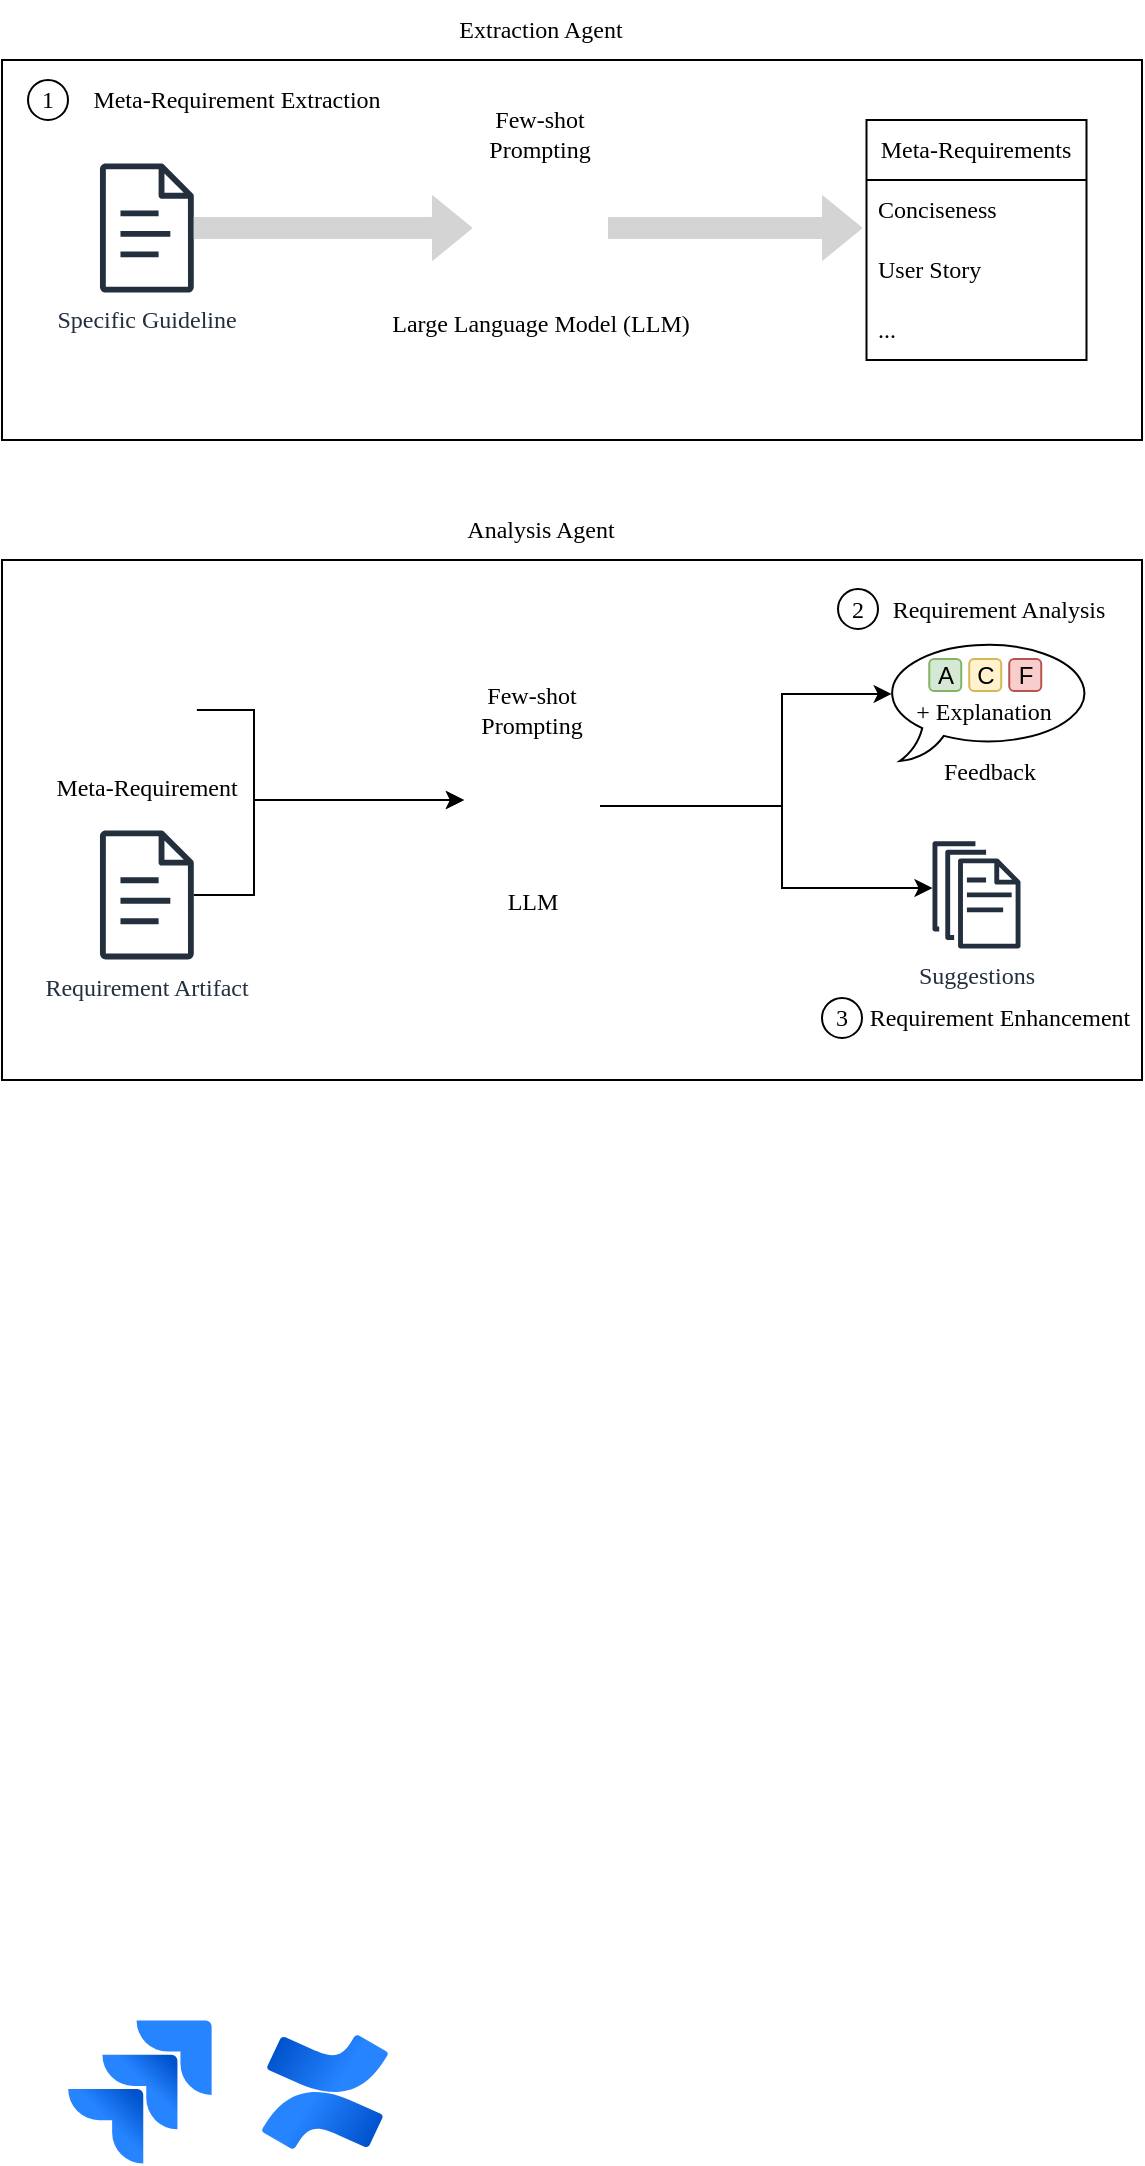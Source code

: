 <mxfile version="26.0.7">
  <diagram name="Page-1" id="5vmXxfO88FT9tomjMx6W">
    <mxGraphModel dx="868" dy="503" grid="1" gridSize="10" guides="1" tooltips="1" connect="1" arrows="1" fold="1" page="1" pageScale="1" pageWidth="850" pageHeight="1100" math="0" shadow="0">
      <root>
        <mxCell id="0" />
        <mxCell id="1" parent="0" />
        <mxCell id="YeTjv56BRFpo-G5yWJxi-18" value="" style="rounded=0;whiteSpace=wrap;html=1;fontFamily=Times New Roman;" parent="1" vertex="1">
          <mxGeometry x="90" y="480" width="570" height="190" as="geometry" />
        </mxCell>
        <mxCell id="YeTjv56BRFpo-G5yWJxi-8" value="" style="image;html=1;image=img/lib/atlassian/Confluence_Logo.svg;fontFamily=Times New Roman;" parent="1" vertex="1">
          <mxGeometry x="220" y="1467.5" width="63" height="57" as="geometry" />
        </mxCell>
        <mxCell id="YeTjv56BRFpo-G5yWJxi-11" value="Large Language Model (LLM)" style="shape=image;html=1;verticalAlign=top;verticalLabelPosition=bottom;labelBackgroundColor=none;imageAspect=0;aspect=fixed;image=https://cdn2.iconfinder.com/data/icons/boxicons-regular-vol-1/24/bx-brain-128.png;fontFamily=Times New Roman;" parent="1" vertex="1">
          <mxGeometry x="325" y="530" width="68" height="68" as="geometry" />
        </mxCell>
        <mxCell id="YeTjv56BRFpo-G5yWJxi-13" value="" style="edgeStyle=orthogonalEdgeStyle;rounded=0;orthogonalLoop=1;jettySize=auto;html=1;shape=flexArrow;fillColor=#D4D4D4;fillStyle=auto;strokeColor=#D4D4D4;fontFamily=Times New Roman;" parent="1" source="YeTjv56BRFpo-G5yWJxi-11" edge="1">
          <mxGeometry relative="1" as="geometry">
            <mxPoint x="368" y="563.5" as="sourcePoint" />
            <mxPoint x="520" y="564" as="targetPoint" />
          </mxGeometry>
        </mxCell>
        <mxCell id="YeTjv56BRFpo-G5yWJxi-14" value="1" style="ellipse;whiteSpace=wrap;html=1;aspect=fixed;verticalAlign=middle;align=center;fontFamily=Times New Roman;" parent="1" vertex="1">
          <mxGeometry x="103" y="490" width="20" height="20" as="geometry" />
        </mxCell>
        <mxCell id="YeTjv56BRFpo-G5yWJxi-19" value="" style="rounded=0;whiteSpace=wrap;html=1;fontFamily=Times New Roman;" parent="1" vertex="1">
          <mxGeometry x="90" y="730" width="570" height="260" as="geometry" />
        </mxCell>
        <mxCell id="YeTjv56BRFpo-G5yWJxi-22" value="LLM" style="shape=image;html=1;verticalAlign=top;verticalLabelPosition=bottom;labelBackgroundColor=none;imageAspect=0;aspect=fixed;image=https://cdn2.iconfinder.com/data/icons/boxicons-regular-vol-1/24/bx-brain-128.png;fontFamily=Times New Roman;" parent="1" vertex="1">
          <mxGeometry x="321" y="819" width="68" height="68" as="geometry" />
        </mxCell>
        <mxCell id="YeTjv56BRFpo-G5yWJxi-24" value="2" style="ellipse;whiteSpace=wrap;html=1;aspect=fixed;verticalAlign=middle;align=center;fontFamily=Times New Roman;" parent="1" vertex="1">
          <mxGeometry x="508" y="744.5" width="20" height="20" as="geometry" />
        </mxCell>
        <mxCell id="YeTjv56BRFpo-G5yWJxi-31" value="Meta-Requirement" style="shape=image;html=1;verticalAlign=top;verticalLabelPosition=bottom;labelBackgroundColor=none;imageAspect=0;aspect=fixed;image=https://cdn1.iconfinder.com/data/icons/iconoir-vol-3/24/question-mark-circle-128.png;fontFamily=Times New Roman;" parent="1" vertex="1">
          <mxGeometry x="137.43" y="780" width="50" height="50" as="geometry" />
        </mxCell>
        <mxCell id="YeTjv56BRFpo-G5yWJxi-33" value="Specific Guideline" style="sketch=0;outlineConnect=0;fontColor=#232F3E;gradientColor=none;fillColor=#232F3D;strokeColor=none;dashed=0;verticalLabelPosition=bottom;verticalAlign=top;align=center;html=1;fontSize=12;fontStyle=0;aspect=fixed;pointerEvents=1;shape=mxgraph.aws4.document;fontFamily=Times New Roman;" parent="1" vertex="1">
          <mxGeometry x="138.87" y="531.75" width="47.13" height="64.5" as="geometry" />
        </mxCell>
        <mxCell id="YeTjv56BRFpo-G5yWJxi-34" value="" style="edgeStyle=orthogonalEdgeStyle;rounded=0;orthogonalLoop=1;jettySize=auto;html=1;shape=flexArrow;fillColor=#D4D4D4;fillStyle=auto;strokeColor=#D4D4D4;fontFamily=Times New Roman;" parent="1" source="YeTjv56BRFpo-G5yWJxi-33" target="YeTjv56BRFpo-G5yWJxi-11" edge="1">
          <mxGeometry relative="1" as="geometry">
            <mxPoint x="188" y="554" as="sourcePoint" />
            <mxPoint x="300" y="554" as="targetPoint" />
          </mxGeometry>
        </mxCell>
        <mxCell id="YeTjv56BRFpo-G5yWJxi-35" value="Requirement Artifact" style="sketch=0;outlineConnect=0;fontColor=#232F3E;gradientColor=none;fillColor=#232F3D;strokeColor=none;dashed=0;verticalLabelPosition=bottom;verticalAlign=top;align=center;html=1;fontSize=12;fontStyle=0;aspect=fixed;pointerEvents=1;shape=mxgraph.aws4.document;fontFamily=Times New Roman;" parent="1" vertex="1">
          <mxGeometry x="138.87" y="865.21" width="47.13" height="64.5" as="geometry" />
        </mxCell>
        <mxCell id="YeTjv56BRFpo-G5yWJxi-41" value="" style="edgeStyle=orthogonalEdgeStyle;rounded=0;orthogonalLoop=1;jettySize=auto;html=1;fillStyle=auto;fontFamily=Times New Roman;exitX=1;exitY=0.5;exitDx=0;exitDy=0;" parent="1" source="YeTjv56BRFpo-G5yWJxi-31" target="YeTjv56BRFpo-G5yWJxi-22" edge="1">
          <mxGeometry relative="1" as="geometry">
            <mxPoint x="176.87" y="810" as="sourcePoint" />
            <mxPoint x="260.11" y="850.029" as="targetPoint" />
            <Array as="points">
              <mxPoint x="216" y="805" />
              <mxPoint x="216" y="850" />
            </Array>
          </mxGeometry>
        </mxCell>
        <mxCell id="YeTjv56BRFpo-G5yWJxi-64" value="" style="edgeStyle=orthogonalEdgeStyle;rounded=0;orthogonalLoop=1;jettySize=auto;html=1;fillStyle=auto;fontFamily=Times New Roman;" parent="1" source="YeTjv56BRFpo-G5yWJxi-35" target="YeTjv56BRFpo-G5yWJxi-22" edge="1">
          <mxGeometry relative="1" as="geometry">
            <mxPoint x="197.51" y="855" as="sourcePoint" />
            <mxPoint x="260.11" y="850.029" as="targetPoint" />
            <Array as="points">
              <mxPoint x="216" y="897" />
              <mxPoint x="216" y="850" />
            </Array>
          </mxGeometry>
        </mxCell>
        <mxCell id="zBrjXnkHMv9mhZSaSLGh-3" value="&lt;font&gt;Requirement Analysis&lt;/font&gt;" style="text;html=1;align=center;verticalAlign=middle;whiteSpace=wrap;rounded=0;fontFamily=Times New Roman;" parent="1" vertex="1">
          <mxGeometry x="529.5" y="739.5" width="117" height="30" as="geometry" />
        </mxCell>
        <mxCell id="zBrjXnkHMv9mhZSaSLGh-19" value="" style="image;html=1;image=img/lib/atlassian/Jira_Logo.svg;fontFamily=Times New Roman;" parent="1" vertex="1">
          <mxGeometry x="123" y="1460" width="72" height="72" as="geometry" />
        </mxCell>
        <mxCell id="zOgV6J2zN-2MGK17-jCR-8" value="Few-shot Prompting" style="text;html=1;align=center;verticalAlign=middle;whiteSpace=wrap;rounded=0;fontFamily=Times New Roman;" parent="1" vertex="1">
          <mxGeometry x="325" y="790" width="60" height="30" as="geometry" />
        </mxCell>
        <mxCell id="zOgV6J2zN-2MGK17-jCR-16" value="" style="edgeStyle=orthogonalEdgeStyle;rounded=0;orthogonalLoop=1;jettySize=auto;html=1;fillStyle=auto;fontFamily=Times New Roman;entryX=0.045;entryY=0.45;entryDx=0;entryDy=0;entryPerimeter=0;" parent="1" source="YeTjv56BRFpo-G5yWJxi-22" target="TgJjFYWRnWcH9sEDdv5T-64" edge="1">
          <mxGeometry relative="1" as="geometry">
            <mxPoint x="435.56" y="897.05" as="sourcePoint" />
            <mxPoint x="530" y="744" as="targetPoint" />
            <Array as="points">
              <mxPoint x="480" y="853" />
              <mxPoint x="480" y="797" />
            </Array>
          </mxGeometry>
        </mxCell>
        <mxCell id="TgJjFYWRnWcH9sEDdv5T-2" value="Meta-Requirements" style="swimlane;fontStyle=0;childLayout=stackLayout;horizontal=1;startSize=30;horizontalStack=0;resizeParent=1;resizeParentMax=0;resizeLast=0;collapsible=1;marginBottom=0;whiteSpace=wrap;html=1;fontFamily=Times New Roman;" parent="1" vertex="1">
          <mxGeometry x="522.25" y="510" width="110" height="120" as="geometry">
            <mxRectangle x="522.25" y="510" width="140" height="30" as="alternateBounds" />
          </mxGeometry>
        </mxCell>
        <mxCell id="TgJjFYWRnWcH9sEDdv5T-3" value="Conciseness" style="text;strokeColor=none;fillColor=none;align=left;verticalAlign=middle;spacingLeft=4;spacingRight=4;overflow=hidden;points=[[0,0.5],[1,0.5]];portConstraint=eastwest;rotatable=0;whiteSpace=wrap;html=1;fontFamily=Times New Roman;" parent="TgJjFYWRnWcH9sEDdv5T-2" vertex="1">
          <mxGeometry y="30" width="110" height="30" as="geometry" />
        </mxCell>
        <mxCell id="TgJjFYWRnWcH9sEDdv5T-4" value="User Story" style="text;strokeColor=none;fillColor=none;align=left;verticalAlign=middle;spacingLeft=4;spacingRight=4;overflow=hidden;points=[[0,0.5],[1,0.5]];portConstraint=eastwest;rotatable=0;whiteSpace=wrap;html=1;fontFamily=Times New Roman;" parent="TgJjFYWRnWcH9sEDdv5T-2" vertex="1">
          <mxGeometry y="60" width="110" height="30" as="geometry" />
        </mxCell>
        <mxCell id="TgJjFYWRnWcH9sEDdv5T-5" value="..." style="text;strokeColor=none;fillColor=none;align=left;verticalAlign=middle;spacingLeft=4;spacingRight=4;overflow=hidden;points=[[0,0.5],[1,0.5]];portConstraint=eastwest;rotatable=0;whiteSpace=wrap;html=1;fontFamily=Times New Roman;" parent="TgJjFYWRnWcH9sEDdv5T-2" vertex="1">
          <mxGeometry y="90" width="110" height="30" as="geometry" />
        </mxCell>
        <mxCell id="TgJjFYWRnWcH9sEDdv5T-8" value="Extraction Agent" style="text;html=1;align=center;verticalAlign=middle;whiteSpace=wrap;rounded=0;fontFamily=Times New Roman;" parent="1" vertex="1">
          <mxGeometry x="312.75" y="450" width="92.5" height="30" as="geometry" />
        </mxCell>
        <mxCell id="TgJjFYWRnWcH9sEDdv5T-9" value="Meta-Requirement Extraction" style="text;html=1;align=center;verticalAlign=middle;whiteSpace=wrap;rounded=0;fontFamily=Times New Roman;" parent="1" vertex="1">
          <mxGeometry x="124.43" y="485" width="167" height="30" as="geometry" />
        </mxCell>
        <mxCell id="TgJjFYWRnWcH9sEDdv5T-10" value="Analysis Agent" style="text;html=1;align=center;verticalAlign=middle;whiteSpace=wrap;rounded=0;fontFamily=Times New Roman;" parent="1" vertex="1">
          <mxGeometry x="312.75" y="700" width="92.5" height="30" as="geometry" />
        </mxCell>
        <mxCell id="TgJjFYWRnWcH9sEDdv5T-11" value="Few-shot Prompting" style="text;html=1;align=center;verticalAlign=middle;whiteSpace=wrap;rounded=0;fontFamily=Times New Roman;" parent="1" vertex="1">
          <mxGeometry x="329" y="501.75" width="60" height="30" as="geometry" />
        </mxCell>
        <mxCell id="TgJjFYWRnWcH9sEDdv5T-63" value="" style="edgeStyle=orthogonalEdgeStyle;rounded=0;orthogonalLoop=1;jettySize=auto;html=1;fillStyle=auto;fontFamily=Times New Roman;" parent="1" source="YeTjv56BRFpo-G5yWJxi-22" target="TgJjFYWRnWcH9sEDdv5T-79" edge="1">
          <mxGeometry relative="1" as="geometry">
            <mxPoint x="480" y="854" as="sourcePoint" />
            <mxPoint x="510" y="894" as="targetPoint" />
            <Array as="points">
              <mxPoint x="480" y="853" />
              <mxPoint x="480" y="894" />
            </Array>
          </mxGeometry>
        </mxCell>
        <mxCell id="TgJjFYWRnWcH9sEDdv5T-79" value="Suggestions" style="sketch=0;outlineConnect=0;fontColor=#232F3E;gradientColor=none;fillColor=#232F3D;strokeColor=none;dashed=0;verticalLabelPosition=bottom;verticalAlign=top;align=center;html=1;fontSize=12;fontStyle=0;aspect=fixed;pointerEvents=1;shape=mxgraph.aws4.documents;fontFamily=Times New Roman;" parent="1" vertex="1">
          <mxGeometry x="555.25" y="870.65" width="44" height="53.63" as="geometry" />
        </mxCell>
        <mxCell id="TgJjFYWRnWcH9sEDdv5T-82" value="" style="group" parent="1" vertex="1" connectable="0">
          <mxGeometry x="530" y="769.5" width="107.25" height="81" as="geometry" />
        </mxCell>
        <mxCell id="TgJjFYWRnWcH9sEDdv5T-64" value="" style="whiteSpace=wrap;html=1;shape=mxgraph.basic.oval_callout;fontFamily=Times New Roman;" parent="TgJjFYWRnWcH9sEDdv5T-82" vertex="1">
          <mxGeometry width="107.25" height="61" as="geometry" />
        </mxCell>
        <mxCell id="TgJjFYWRnWcH9sEDdv5T-70" value="" style="group;fontFamily=Times New Roman;" parent="TgJjFYWRnWcH9sEDdv5T-82" vertex="1" connectable="0">
          <mxGeometry x="23.62" y="10" width="56" height="16" as="geometry" />
        </mxCell>
        <mxCell id="TgJjFYWRnWcH9sEDdv5T-71" value="A" style="rounded=1;whiteSpace=wrap;html=1;fillColor=#d5e8d4;strokeColor=#82b366;align=center;fontFamily=Helvetica;" parent="TgJjFYWRnWcH9sEDdv5T-70" vertex="1">
          <mxGeometry width="16" height="16" as="geometry" />
        </mxCell>
        <mxCell id="TgJjFYWRnWcH9sEDdv5T-72" value="C" style="rounded=1;whiteSpace=wrap;html=1;fillColor=#fff2cc;strokeColor=#d6b656;align=center;fontFamily=Helvetica;" parent="TgJjFYWRnWcH9sEDdv5T-70" vertex="1">
          <mxGeometry x="20" width="16" height="16" as="geometry" />
        </mxCell>
        <mxCell id="TgJjFYWRnWcH9sEDdv5T-73" value="F" style="rounded=1;whiteSpace=wrap;html=1;fillColor=#f8cecc;strokeColor=#b85450;align=center;fontFamily=Helvetica;" parent="TgJjFYWRnWcH9sEDdv5T-70" vertex="1">
          <mxGeometry x="40" width="16" height="16" as="geometry" />
        </mxCell>
        <mxCell id="TgJjFYWRnWcH9sEDdv5T-74" value="+ Explanation" style="text;html=1;align=center;verticalAlign=middle;whiteSpace=wrap;rounded=0;fontFamily=Times New Roman;" parent="TgJjFYWRnWcH9sEDdv5T-82" vertex="1">
          <mxGeometry x="16.43" y="21" width="70.38" height="30" as="geometry" />
        </mxCell>
        <mxCell id="TgJjFYWRnWcH9sEDdv5T-77" value="Feedback" style="text;html=1;align=center;verticalAlign=middle;whiteSpace=wrap;rounded=0;fontFamily=Times New Roman;" parent="TgJjFYWRnWcH9sEDdv5T-82" vertex="1">
          <mxGeometry x="23.63" y="51" width="60" height="30" as="geometry" />
        </mxCell>
        <mxCell id="TgJjFYWRnWcH9sEDdv5T-90" value="3" style="ellipse;whiteSpace=wrap;html=1;aspect=fixed;verticalAlign=middle;align=center;fontFamily=Times New Roman;" parent="1" vertex="1">
          <mxGeometry x="500" y="949" width="20" height="20" as="geometry" />
        </mxCell>
        <mxCell id="TgJjFYWRnWcH9sEDdv5T-91" value="&lt;font&gt;Requirement Enhancement&lt;/font&gt;" style="text;html=1;align=center;verticalAlign=middle;whiteSpace=wrap;rounded=0;fontFamily=Times New Roman;" parent="1" vertex="1">
          <mxGeometry x="520" y="944" width="138.25" height="30" as="geometry" />
        </mxCell>
      </root>
    </mxGraphModel>
  </diagram>
</mxfile>
